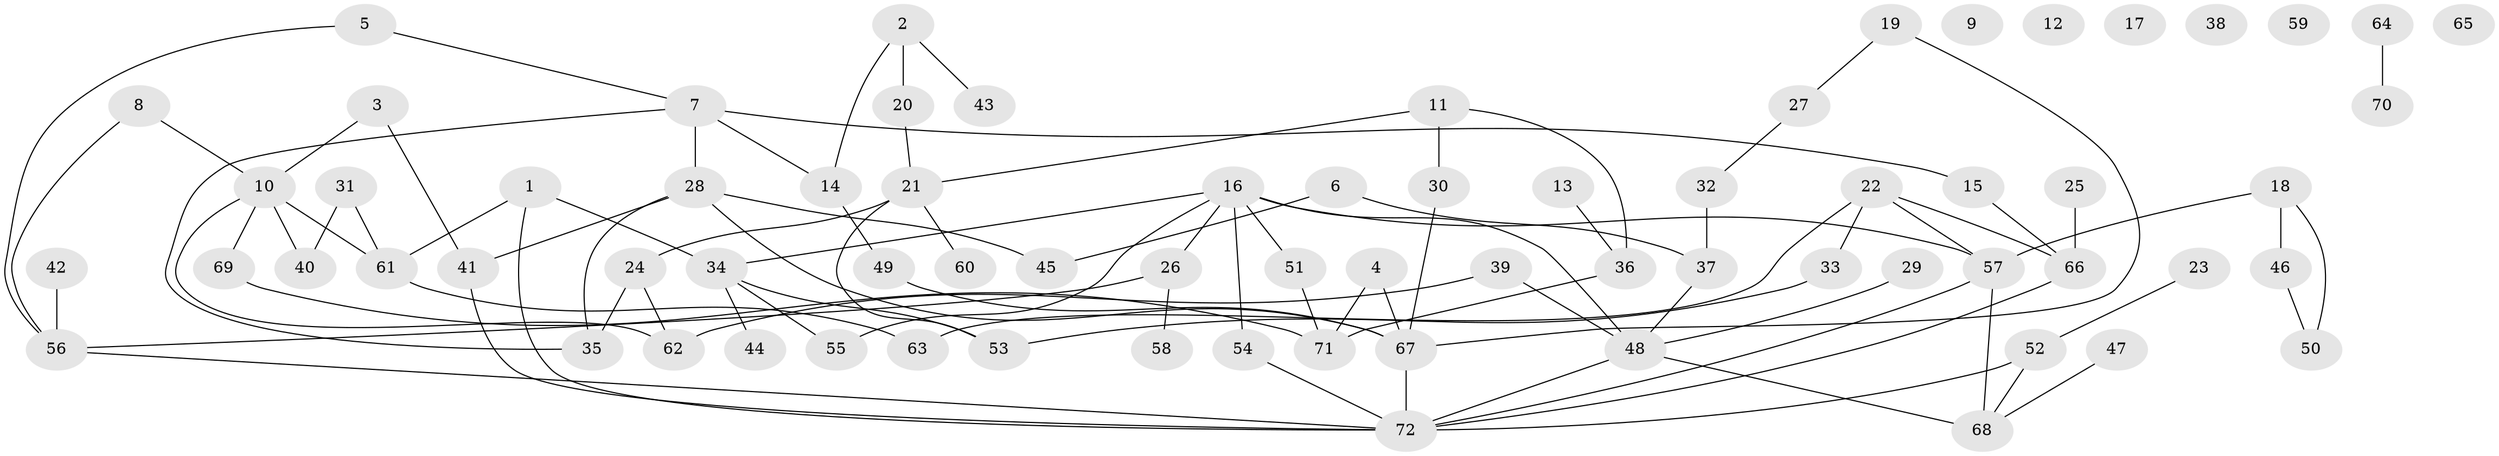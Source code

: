 // Generated by graph-tools (version 1.1) at 2025/25/03/09/25 03:25:18]
// undirected, 72 vertices, 93 edges
graph export_dot {
graph [start="1"]
  node [color=gray90,style=filled];
  1;
  2;
  3;
  4;
  5;
  6;
  7;
  8;
  9;
  10;
  11;
  12;
  13;
  14;
  15;
  16;
  17;
  18;
  19;
  20;
  21;
  22;
  23;
  24;
  25;
  26;
  27;
  28;
  29;
  30;
  31;
  32;
  33;
  34;
  35;
  36;
  37;
  38;
  39;
  40;
  41;
  42;
  43;
  44;
  45;
  46;
  47;
  48;
  49;
  50;
  51;
  52;
  53;
  54;
  55;
  56;
  57;
  58;
  59;
  60;
  61;
  62;
  63;
  64;
  65;
  66;
  67;
  68;
  69;
  70;
  71;
  72;
  1 -- 34;
  1 -- 61;
  1 -- 72;
  2 -- 14;
  2 -- 20;
  2 -- 43;
  3 -- 10;
  3 -- 41;
  4 -- 67;
  4 -- 71;
  5 -- 7;
  5 -- 56;
  6 -- 37;
  6 -- 45;
  7 -- 14;
  7 -- 15;
  7 -- 28;
  7 -- 35;
  8 -- 10;
  8 -- 56;
  10 -- 40;
  10 -- 61;
  10 -- 62;
  10 -- 69;
  11 -- 21;
  11 -- 30;
  11 -- 36;
  13 -- 36;
  14 -- 49;
  15 -- 66;
  16 -- 26;
  16 -- 34;
  16 -- 48;
  16 -- 51;
  16 -- 54;
  16 -- 55;
  16 -- 57;
  18 -- 46;
  18 -- 50;
  18 -- 57;
  19 -- 27;
  19 -- 67;
  20 -- 21;
  21 -- 24;
  21 -- 53;
  21 -- 60;
  22 -- 33;
  22 -- 57;
  22 -- 63;
  22 -- 66;
  23 -- 52;
  24 -- 35;
  24 -- 62;
  25 -- 66;
  26 -- 56;
  26 -- 58;
  27 -- 32;
  28 -- 35;
  28 -- 41;
  28 -- 45;
  28 -- 67;
  29 -- 48;
  30 -- 67;
  31 -- 40;
  31 -- 61;
  32 -- 37;
  33 -- 53;
  34 -- 44;
  34 -- 53;
  34 -- 55;
  36 -- 71;
  37 -- 48;
  39 -- 48;
  39 -- 62;
  41 -- 72;
  42 -- 56;
  46 -- 50;
  47 -- 68;
  48 -- 68;
  48 -- 72;
  49 -- 67;
  51 -- 71;
  52 -- 68;
  52 -- 72;
  54 -- 72;
  56 -- 72;
  57 -- 68;
  57 -- 72;
  61 -- 63;
  64 -- 70;
  66 -- 72;
  67 -- 72;
  69 -- 71;
}
